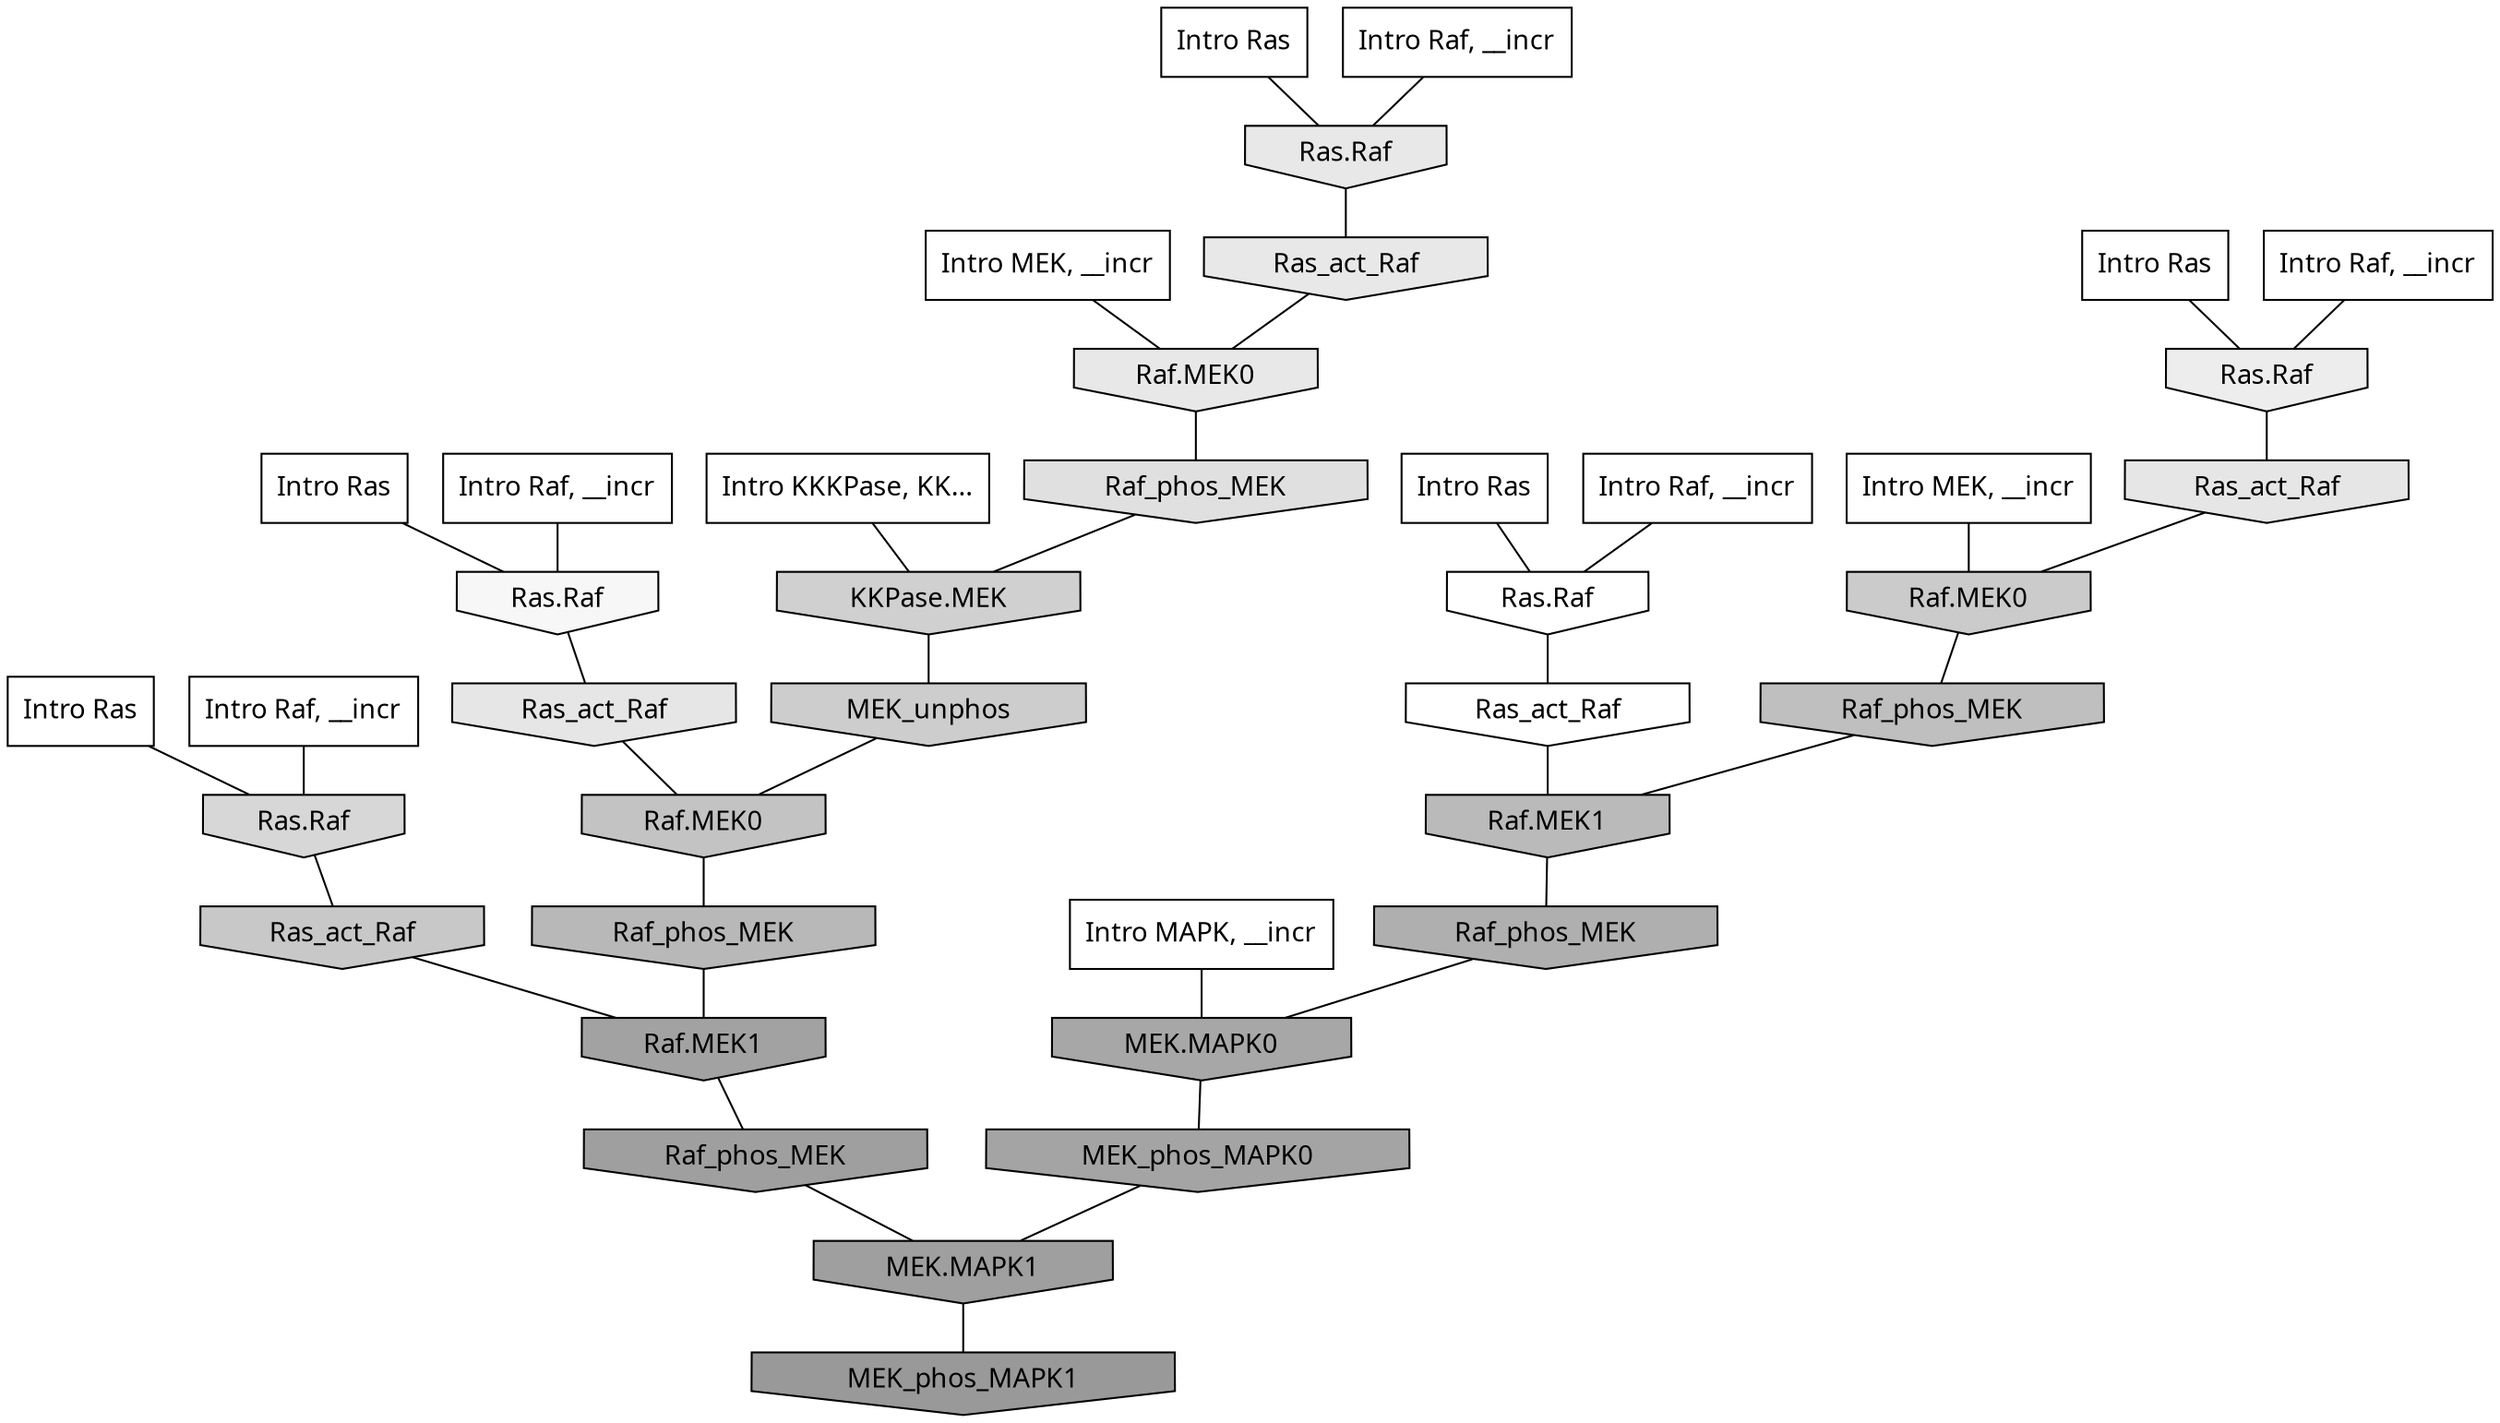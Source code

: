 digraph G{
  rankdir="TB";
  ranksep=0.30;
  node [fontname="CMU Serif"];
  edge [fontname="CMU Serif"];
  
  4 [label="Intro Ras", shape=rectangle, style=filled, fillcolor="0.000 0.000 1.000"]
  
  30 [label="Intro Ras", shape=rectangle, style=filled, fillcolor="0.000 0.000 1.000"]
  
  41 [label="Intro Ras", shape=rectangle, style=filled, fillcolor="0.000 0.000 1.000"]
  
  80 [label="Intro Ras", shape=rectangle, style=filled, fillcolor="0.000 0.000 1.000"]
  
  96 [label="Intro Ras", shape=rectangle, style=filled, fillcolor="0.000 0.000 1.000"]
  
  211 [label="Intro Raf, __incr", shape=rectangle, style=filled, fillcolor="0.000 0.000 1.000"]
  
  476 [label="Intro Raf, __incr", shape=rectangle, style=filled, fillcolor="0.000 0.000 1.000"]
  
  976 [label="Intro Raf, __incr", shape=rectangle, style=filled, fillcolor="0.000 0.000 1.000"]
  
  996 [label="Intro Raf, __incr", shape=rectangle, style=filled, fillcolor="0.000 0.000 1.000"]
  
  1018 [label="Intro Raf, __incr", shape=rectangle, style=filled, fillcolor="0.000 0.000 1.000"]
  
  1230 [label="Intro MEK, __incr", shape=rectangle, style=filled, fillcolor="0.000 0.000 1.000"]
  
  2068 [label="Intro MEK, __incr", shape=rectangle, style=filled, fillcolor="0.000 0.000 1.000"]
  
  2291 [label="Intro MAPK, __incr", shape=rectangle, style=filled, fillcolor="0.000 0.000 1.000"]
  
  3155 [label="Intro KKKPase, KK...", shape=rectangle, style=filled, fillcolor="0.000 0.000 1.000"]
  
  3259 [label="Ras.Raf", shape=invhouse, style=filled, fillcolor="0.000 0.000 1.000"]
  
  3299 [label="Ras_act_Raf", shape=invhouse, style=filled, fillcolor="0.000 0.000 1.000"]
  
  3490 [label="Ras.Raf", shape=invhouse, style=filled, fillcolor="0.000 0.000 0.968"]
  
  3811 [label="Ras.Raf", shape=invhouse, style=filled, fillcolor="0.000 0.000 0.926"]
  
  4042 [label="Ras.Raf", shape=invhouse, style=filled, fillcolor="0.000 0.000 0.910"]
  
  4067 [label="Ras_act_Raf", shape=invhouse, style=filled, fillcolor="0.000 0.000 0.908"]
  
  4069 [label="Raf.MEK0", shape=invhouse, style=filled, fillcolor="0.000 0.000 0.908"]
  
  4152 [label="Ras_act_Raf", shape=invhouse, style=filled, fillcolor="0.000 0.000 0.901"]
  
  4178 [label="Ras_act_Raf", shape=invhouse, style=filled, fillcolor="0.000 0.000 0.899"]
  
  4454 [label="Raf_phos_MEK", shape=invhouse, style=filled, fillcolor="0.000 0.000 0.877"]
  
  4938 [label="Ras.Raf", shape=invhouse, style=filled, fillcolor="0.000 0.000 0.841"]
  
  5341 [label="KKPase.MEK", shape=invhouse, style=filled, fillcolor="0.000 0.000 0.814"]
  
  5529 [label="MEK_unphos", shape=invhouse, style=filled, fillcolor="0.000 0.000 0.801"]
  
  5607 [label="Raf.MEK0", shape=invhouse, style=filled, fillcolor="0.000 0.000 0.794"]
  
  5784 [label="Ras_act_Raf", shape=invhouse, style=filled, fillcolor="0.000 0.000 0.784"]
  
  6102 [label="Raf.MEK0", shape=invhouse, style=filled, fillcolor="0.000 0.000 0.764"]
  
  6425 [label="Raf_phos_MEK", shape=invhouse, style=filled, fillcolor="0.000 0.000 0.748"]
  
  6818 [label="Raf.MEK1", shape=invhouse, style=filled, fillcolor="0.000 0.000 0.730"]
  
  7071 [label="Raf_phos_MEK", shape=invhouse, style=filled, fillcolor="0.000 0.000 0.719"]
  
  7971 [label="Raf_phos_MEK", shape=invhouse, style=filled, fillcolor="0.000 0.000 0.686"]
  
  8926 [label="MEK.MAPK0", shape=invhouse, style=filled, fillcolor="0.000 0.000 0.653"]
  
  9250 [label="MEK_phos_MAPK0", shape=invhouse, style=filled, fillcolor="0.000 0.000 0.643"]
  
  9536 [label="Raf.MEK1", shape=invhouse, style=filled, fillcolor="0.000 0.000 0.636"]
  
  10072 [label="Raf_phos_MEK", shape=invhouse, style=filled, fillcolor="0.000 0.000 0.622"]
  
  10074 [label="MEK.MAPK1", shape=invhouse, style=filled, fillcolor="0.000 0.000 0.622"]
  
  10965 [label="MEK_phos_MAPK1", shape=invhouse, style=filled, fillcolor="0.000 0.000 0.600"]
  
  
  10074 -> 10965 [dir=none, color="0.000 0.000 0.000"] 
  10072 -> 10074 [dir=none, color="0.000 0.000 0.000"] 
  9536 -> 10072 [dir=none, color="0.000 0.000 0.000"] 
  9250 -> 10074 [dir=none, color="0.000 0.000 0.000"] 
  8926 -> 9250 [dir=none, color="0.000 0.000 0.000"] 
  7971 -> 8926 [dir=none, color="0.000 0.000 0.000"] 
  7071 -> 9536 [dir=none, color="0.000 0.000 0.000"] 
  6818 -> 7971 [dir=none, color="0.000 0.000 0.000"] 
  6425 -> 6818 [dir=none, color="0.000 0.000 0.000"] 
  6102 -> 7071 [dir=none, color="0.000 0.000 0.000"] 
  5784 -> 9536 [dir=none, color="0.000 0.000 0.000"] 
  5607 -> 6425 [dir=none, color="0.000 0.000 0.000"] 
  5529 -> 6102 [dir=none, color="0.000 0.000 0.000"] 
  5341 -> 5529 [dir=none, color="0.000 0.000 0.000"] 
  4938 -> 5784 [dir=none, color="0.000 0.000 0.000"] 
  4454 -> 5341 [dir=none, color="0.000 0.000 0.000"] 
  4178 -> 5607 [dir=none, color="0.000 0.000 0.000"] 
  4152 -> 6102 [dir=none, color="0.000 0.000 0.000"] 
  4069 -> 4454 [dir=none, color="0.000 0.000 0.000"] 
  4067 -> 4069 [dir=none, color="0.000 0.000 0.000"] 
  4042 -> 4067 [dir=none, color="0.000 0.000 0.000"] 
  3811 -> 4178 [dir=none, color="0.000 0.000 0.000"] 
  3490 -> 4152 [dir=none, color="0.000 0.000 0.000"] 
  3299 -> 6818 [dir=none, color="0.000 0.000 0.000"] 
  3259 -> 3299 [dir=none, color="0.000 0.000 0.000"] 
  3155 -> 5341 [dir=none, color="0.000 0.000 0.000"] 
  2291 -> 8926 [dir=none, color="0.000 0.000 0.000"] 
  2068 -> 4069 [dir=none, color="0.000 0.000 0.000"] 
  1230 -> 5607 [dir=none, color="0.000 0.000 0.000"] 
  1018 -> 3259 [dir=none, color="0.000 0.000 0.000"] 
  996 -> 4042 [dir=none, color="0.000 0.000 0.000"] 
  976 -> 4938 [dir=none, color="0.000 0.000 0.000"] 
  476 -> 3490 [dir=none, color="0.000 0.000 0.000"] 
  211 -> 3811 [dir=none, color="0.000 0.000 0.000"] 
  96 -> 4042 [dir=none, color="0.000 0.000 0.000"] 
  80 -> 3811 [dir=none, color="0.000 0.000 0.000"] 
  41 -> 3259 [dir=none, color="0.000 0.000 0.000"] 
  30 -> 3490 [dir=none, color="0.000 0.000 0.000"] 
  4 -> 4938 [dir=none, color="0.000 0.000 0.000"] 
  
  }
